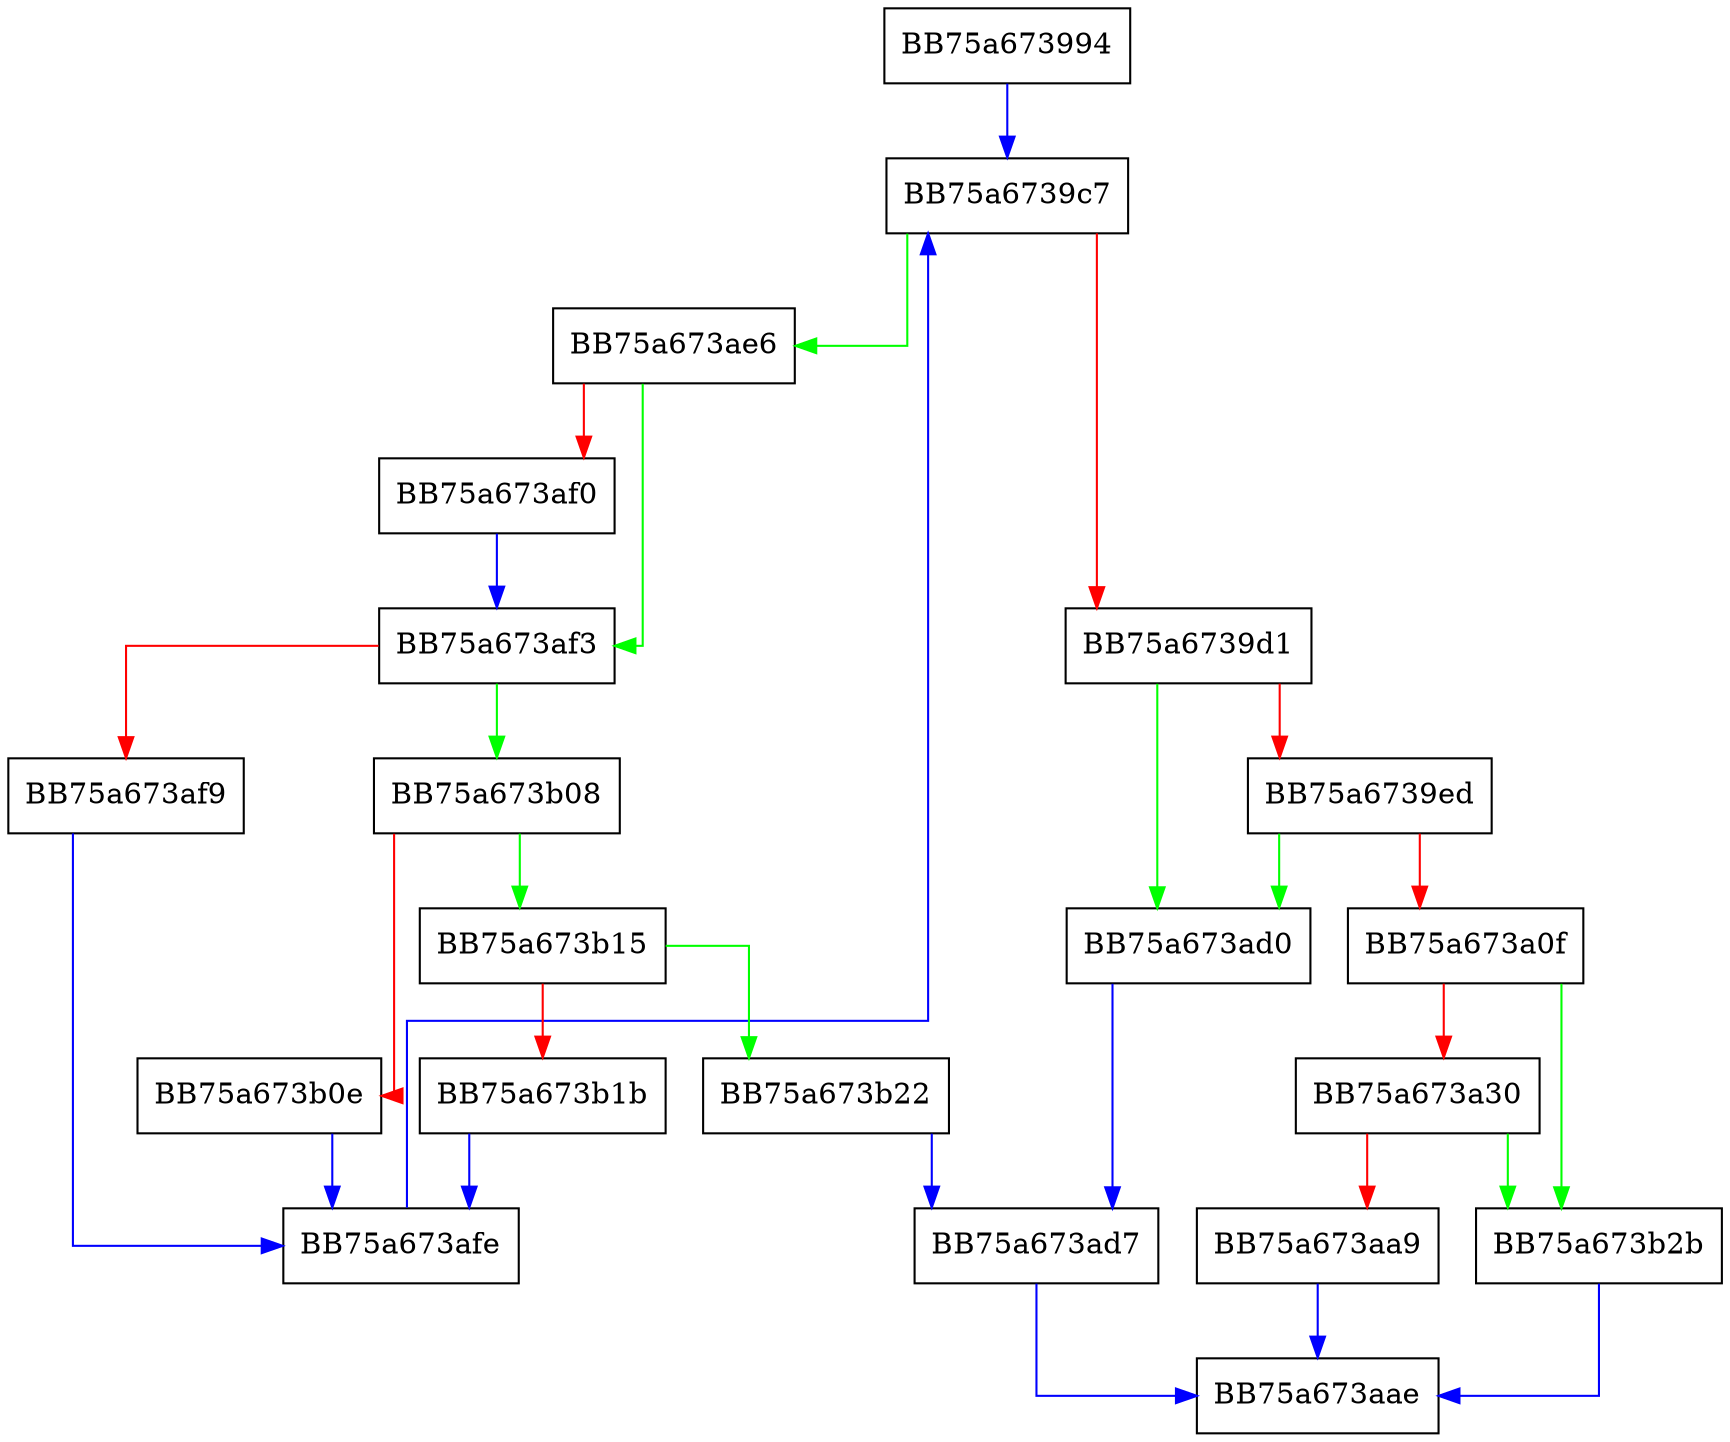 digraph newRegExpObjectThrows {
  node [shape="box"];
  graph [splines=ortho];
  BB75a673994 -> BB75a6739c7 [color="blue"];
  BB75a6739c7 -> BB75a673ae6 [color="green"];
  BB75a6739c7 -> BB75a6739d1 [color="red"];
  BB75a6739d1 -> BB75a673ad0 [color="green"];
  BB75a6739d1 -> BB75a6739ed [color="red"];
  BB75a6739ed -> BB75a673ad0 [color="green"];
  BB75a6739ed -> BB75a673a0f [color="red"];
  BB75a673a0f -> BB75a673b2b [color="green"];
  BB75a673a0f -> BB75a673a30 [color="red"];
  BB75a673a30 -> BB75a673b2b [color="green"];
  BB75a673a30 -> BB75a673aa9 [color="red"];
  BB75a673aa9 -> BB75a673aae [color="blue"];
  BB75a673ad0 -> BB75a673ad7 [color="blue"];
  BB75a673ad7 -> BB75a673aae [color="blue"];
  BB75a673ae6 -> BB75a673af3 [color="green"];
  BB75a673ae6 -> BB75a673af0 [color="red"];
  BB75a673af0 -> BB75a673af3 [color="blue"];
  BB75a673af3 -> BB75a673b08 [color="green"];
  BB75a673af3 -> BB75a673af9 [color="red"];
  BB75a673af9 -> BB75a673afe [color="blue"];
  BB75a673afe -> BB75a6739c7 [color="blue"];
  BB75a673b08 -> BB75a673b15 [color="green"];
  BB75a673b08 -> BB75a673b0e [color="red"];
  BB75a673b0e -> BB75a673afe [color="blue"];
  BB75a673b15 -> BB75a673b22 [color="green"];
  BB75a673b15 -> BB75a673b1b [color="red"];
  BB75a673b1b -> BB75a673afe [color="blue"];
  BB75a673b22 -> BB75a673ad7 [color="blue"];
  BB75a673b2b -> BB75a673aae [color="blue"];
}